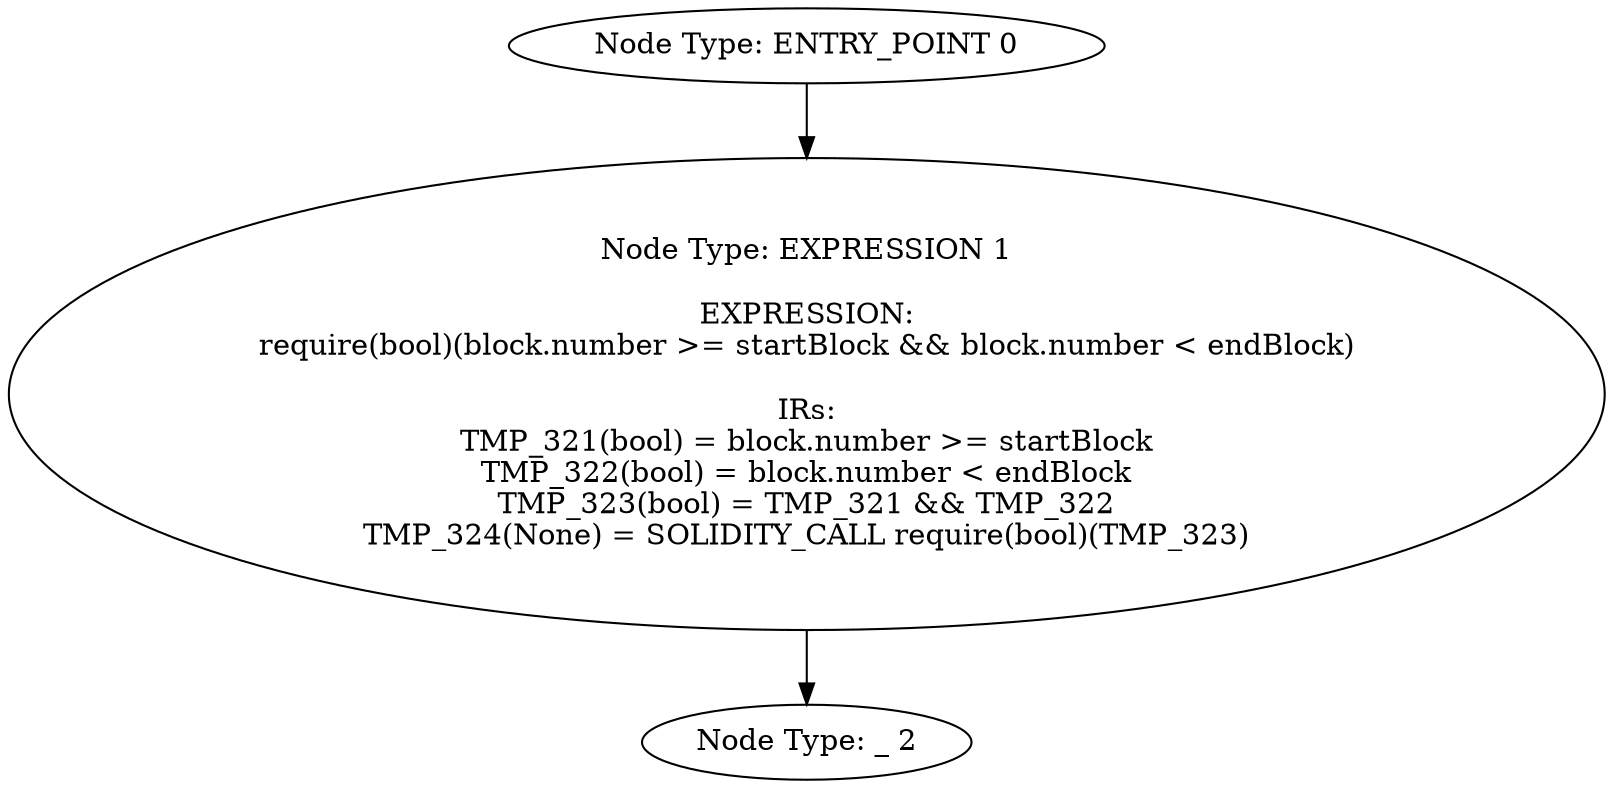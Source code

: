 digraph{
0[label="Node Type: ENTRY_POINT 0
"];
0->1;
1[label="Node Type: EXPRESSION 1

EXPRESSION:
require(bool)(block.number >= startBlock && block.number < endBlock)

IRs:
TMP_321(bool) = block.number >= startBlock
TMP_322(bool) = block.number < endBlock
TMP_323(bool) = TMP_321 && TMP_322
TMP_324(None) = SOLIDITY_CALL require(bool)(TMP_323)"];
1->2;
2[label="Node Type: _ 2
"];
}
